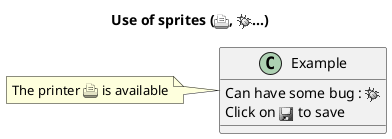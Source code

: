 @startuml
 sprite $bug [15x15/16z] PKzR2i0m2BFMi15p__FEjQEqB1z27aeqCqixa8S4OT7C53cKpsHpaYPDJY_12MHM-BLRyywPhrrlw3qumqNThmXgd1TOterAZmOW8sgiJafogofWRwtV3nCF
 sprite $printer [15x15/8z] NOtH3W0W208HxFz_kMAhj7lHWpa1XC716sz0Pq4MVPEWfBHIuxP3L6kbTcizR8tAhzaqFvXwvFfPEqm0
 sprite $disk {
   444445566677881
   436000000009991
   43600000000ACA1
   53700000001A7A1
   53700000012B8A1
   53800000123B8A1
   63800001233C9A1
   634999AABBC99B1
   744566778899AB1
   7456AAAAA99AAB1
   8566AFC228AABB1
   8567AC8118BBBB1
   867BD4433BBBBB1
   39AAAAABBBBBBC1
}
 
 title Use of sprites (<$printer>, <$bug>...)

 class Example {
 Can have some bug : <$bug>
 Click on <$disk> to save
 }
 
 note left : The printer <$printer> is available

@enduml